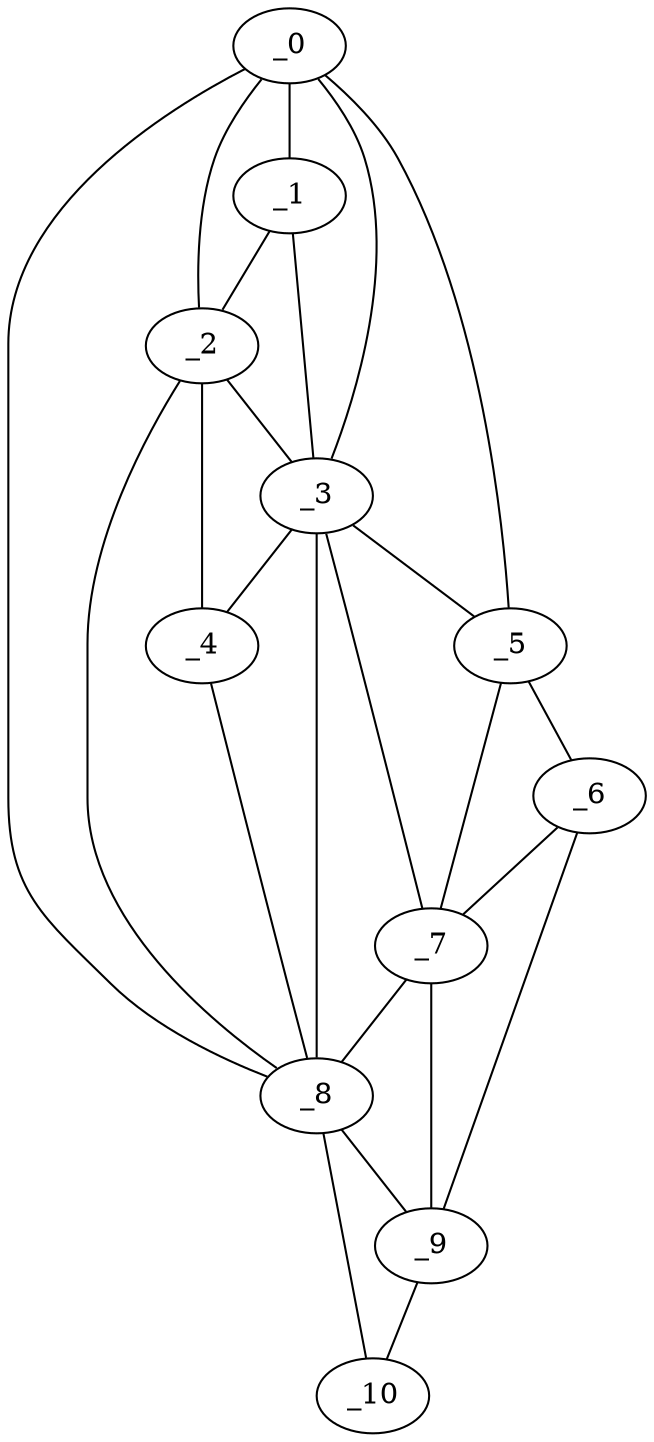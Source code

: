 graph "obj36__175.gxl" {
	_0	 [x=20,
		y=81];
	_1	 [x=27,
		y=79];
	_0 -- _1	 [valence=2];
	_2	 [x=32,
		y=81];
	_0 -- _2	 [valence=1];
	_3	 [x=37,
		y=63];
	_0 -- _3	 [valence=2];
	_5	 [x=61,
		y=27];
	_0 -- _5	 [valence=1];
	_8	 [x=84,
		y=103];
	_0 -- _8	 [valence=1];
	_1 -- _2	 [valence=2];
	_1 -- _3	 [valence=1];
	_2 -- _3	 [valence=1];
	_4	 [x=39,
		y=80];
	_2 -- _4	 [valence=2];
	_2 -- _8	 [valence=1];
	_3 -- _4	 [valence=2];
	_3 -- _5	 [valence=1];
	_7	 [x=67,
		y=27];
	_3 -- _7	 [valence=2];
	_3 -- _8	 [valence=2];
	_4 -- _8	 [valence=1];
	_6	 [x=67,
		y=23];
	_5 -- _6	 [valence=1];
	_5 -- _7	 [valence=2];
	_6 -- _7	 [valence=2];
	_9	 [x=126,
		y=80];
	_6 -- _9	 [valence=1];
	_7 -- _8	 [valence=1];
	_7 -- _9	 [valence=2];
	_8 -- _9	 [valence=2];
	_10	 [x=126,
		y=84];
	_8 -- _10	 [valence=1];
	_9 -- _10	 [valence=1];
}
